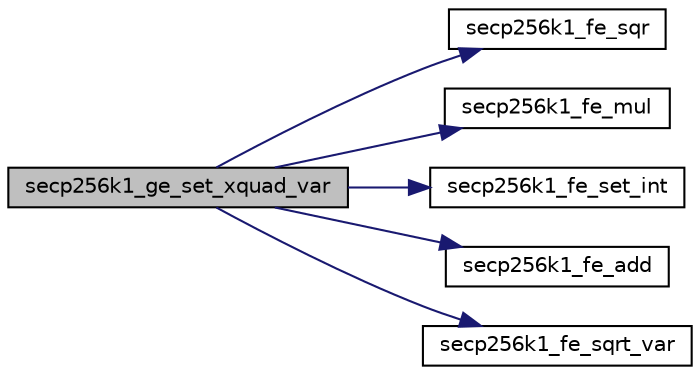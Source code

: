 digraph "secp256k1_ge_set_xquad_var"
{
  edge [fontname="Helvetica",fontsize="10",labelfontname="Helvetica",labelfontsize="10"];
  node [fontname="Helvetica",fontsize="10",shape=record];
  rankdir="LR";
  Node150 [label="secp256k1_ge_set_xquad_var",height=0.2,width=0.4,color="black", fillcolor="grey75", style="filled", fontcolor="black"];
  Node150 -> Node151 [color="midnightblue",fontsize="10",style="solid",fontname="Helvetica"];
  Node151 [label="secp256k1_fe_sqr",height=0.2,width=0.4,color="black", fillcolor="white", style="filled",URL="$d5/d5a/field_8h.html#a6cbe550ca5eb35e683b1c8d68d8de26b",tooltip="Sets a field element to be the square of another. "];
  Node150 -> Node152 [color="midnightblue",fontsize="10",style="solid",fontname="Helvetica"];
  Node152 [label="secp256k1_fe_mul",height=0.2,width=0.4,color="black", fillcolor="white", style="filled",URL="$d5/d5a/field_8h.html#a542b97d2574d9687c563d002587cf9a2",tooltip="Sets a field element to be the product of two others. "];
  Node150 -> Node153 [color="midnightblue",fontsize="10",style="solid",fontname="Helvetica"];
  Node153 [label="secp256k1_fe_set_int",height=0.2,width=0.4,color="black", fillcolor="white", style="filled",URL="$d5/d5a/field_8h.html#a4bfba9980b6d6960ad623f1ddbbc547e",tooltip="Set a field element equal to a small integer. "];
  Node150 -> Node154 [color="midnightblue",fontsize="10",style="solid",fontname="Helvetica"];
  Node154 [label="secp256k1_fe_add",height=0.2,width=0.4,color="black", fillcolor="white", style="filled",URL="$d5/d5a/field_8h.html#a7512f80b60598e4af89c004890880fc7",tooltip="Adds a field element to another. "];
  Node150 -> Node155 [color="midnightblue",fontsize="10",style="solid",fontname="Helvetica"];
  Node155 [label="secp256k1_fe_sqrt_var",height=0.2,width=0.4,color="black", fillcolor="white", style="filled",URL="$d5/d5a/field_8h.html#adeed9551ce946187f98c5e3d789e9575",tooltip="If a has a square root, it is computed in r and 1 is returned. "];
}
